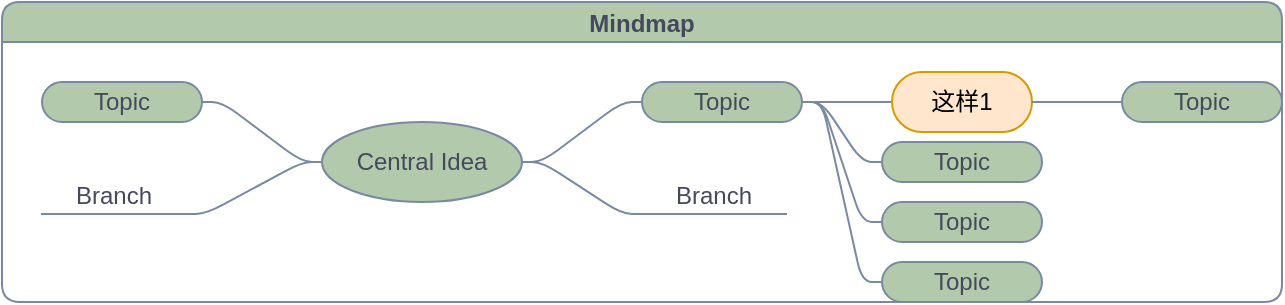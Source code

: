 <mxfile version="15.5.9" type="github">
  <diagram id="WJ9BeAuLm62Ba0F3D9UN" name="第 1 页">
    <mxGraphModel dx="1162" dy="724" grid="1" gridSize="10" guides="1" tooltips="1" connect="1" arrows="1" fold="1" page="1" pageScale="1" pageWidth="827" pageHeight="1169" math="0" shadow="0">
      <root>
        <mxCell id="0" />
        <mxCell id="1" parent="0" />
        <mxCell id="N2kTKkAlgSf3bYL6WLcB-12" value="Mindmap" style="swimlane;startSize=20;horizontal=1;containerType=tree;rounded=1;fillColor=#B2C9AB;strokeColor=#788AA3;fontColor=#46495D;" vertex="1" parent="1">
          <mxGeometry x="10" y="110" width="640" height="150" as="geometry">
            <mxRectangle x="210" y="160" width="90" height="20" as="alternateBounds" />
          </mxGeometry>
        </mxCell>
        <mxCell id="N2kTKkAlgSf3bYL6WLcB-13" value="" style="edgeStyle=entityRelationEdgeStyle;startArrow=none;endArrow=none;segment=10;strokeColor=#788AA3;fontColor=#46495D;" edge="1" parent="N2kTKkAlgSf3bYL6WLcB-12" source="N2kTKkAlgSf3bYL6WLcB-17" target="N2kTKkAlgSf3bYL6WLcB-18">
          <mxGeometry relative="1" as="geometry" />
        </mxCell>
        <mxCell id="N2kTKkAlgSf3bYL6WLcB-14" value="" style="edgeStyle=entityRelationEdgeStyle;startArrow=none;endArrow=none;segment=10;strokeColor=#788AA3;fontColor=#46495D;" edge="1" parent="N2kTKkAlgSf3bYL6WLcB-12" source="N2kTKkAlgSf3bYL6WLcB-17" target="N2kTKkAlgSf3bYL6WLcB-19">
          <mxGeometry relative="1" as="geometry" />
        </mxCell>
        <mxCell id="N2kTKkAlgSf3bYL6WLcB-15" value="" style="edgeStyle=entityRelationEdgeStyle;startArrow=none;endArrow=none;segment=10;strokeColor=#788AA3;fontColor=#46495D;" edge="1" parent="N2kTKkAlgSf3bYL6WLcB-12" source="N2kTKkAlgSf3bYL6WLcB-17" target="N2kTKkAlgSf3bYL6WLcB-20">
          <mxGeometry relative="1" as="geometry" />
        </mxCell>
        <mxCell id="N2kTKkAlgSf3bYL6WLcB-16" value="" style="edgeStyle=entityRelationEdgeStyle;startArrow=none;endArrow=none;segment=10;strokeColor=#788AA3;fontColor=#46495D;" edge="1" parent="N2kTKkAlgSf3bYL6WLcB-12" source="N2kTKkAlgSf3bYL6WLcB-17" target="N2kTKkAlgSf3bYL6WLcB-21">
          <mxGeometry relative="1" as="geometry" />
        </mxCell>
        <mxCell id="N2kTKkAlgSf3bYL6WLcB-17" value="Central Idea" style="ellipse;whiteSpace=wrap;html=1;align=center;treeFolding=1;treeMoving=1;newEdgeStyle={&quot;edgeStyle&quot;:&quot;entityRelationEdgeStyle&quot;,&quot;startArrow&quot;:&quot;none&quot;,&quot;endArrow&quot;:&quot;none&quot;,&quot;segment&quot;:10,&quot;curved&quot;:1};rounded=1;fillColor=#B2C9AB;strokeColor=#788AA3;fontColor=#46495D;" vertex="1" parent="N2kTKkAlgSf3bYL6WLcB-12">
          <mxGeometry x="160" y="60" width="100" height="40" as="geometry" />
        </mxCell>
        <mxCell id="N2kTKkAlgSf3bYL6WLcB-18" value="Topic" style="whiteSpace=wrap;html=1;arcSize=50;align=center;verticalAlign=middle;strokeWidth=1;autosize=1;spacing=4;treeFolding=1;treeMoving=1;newEdgeStyle={&quot;edgeStyle&quot;:&quot;entityRelationEdgeStyle&quot;,&quot;startArrow&quot;:&quot;none&quot;,&quot;endArrow&quot;:&quot;none&quot;,&quot;segment&quot;:10,&quot;curved&quot;:1};rounded=1;fillColor=#B2C9AB;strokeColor=#788AA3;fontColor=#46495D;" vertex="1" parent="N2kTKkAlgSf3bYL6WLcB-12">
          <mxGeometry x="320" y="40" width="80" height="20" as="geometry" />
        </mxCell>
        <mxCell id="N2kTKkAlgSf3bYL6WLcB-19" value="Branch" style="whiteSpace=wrap;html=1;shape=partialRectangle;top=0;left=0;bottom=1;right=0;points=[[0,1],[1,1]];fillColor=none;align=center;verticalAlign=bottom;routingCenterY=0.5;snapToPoint=1;autosize=1;treeFolding=1;treeMoving=1;newEdgeStyle={&quot;edgeStyle&quot;:&quot;entityRelationEdgeStyle&quot;,&quot;startArrow&quot;:&quot;none&quot;,&quot;endArrow&quot;:&quot;none&quot;,&quot;segment&quot;:10,&quot;curved&quot;:1};rounded=1;strokeColor=#788AA3;fontColor=#46495D;" vertex="1" parent="N2kTKkAlgSf3bYL6WLcB-12">
          <mxGeometry x="320" y="80" width="72" height="26" as="geometry" />
        </mxCell>
        <mxCell id="N2kTKkAlgSf3bYL6WLcB-20" value="Topic" style="whiteSpace=wrap;html=1;arcSize=50;align=center;verticalAlign=middle;strokeWidth=1;autosize=1;spacing=4;treeFolding=1;treeMoving=1;newEdgeStyle={&quot;edgeStyle&quot;:&quot;entityRelationEdgeStyle&quot;,&quot;startArrow&quot;:&quot;none&quot;,&quot;endArrow&quot;:&quot;none&quot;,&quot;segment&quot;:10,&quot;curved&quot;:1};rounded=1;fillColor=#B2C9AB;strokeColor=#788AA3;fontColor=#46495D;" vertex="1" parent="N2kTKkAlgSf3bYL6WLcB-12">
          <mxGeometry x="20" y="40" width="80" height="20" as="geometry" />
        </mxCell>
        <mxCell id="N2kTKkAlgSf3bYL6WLcB-21" value="Branch" style="whiteSpace=wrap;html=1;shape=partialRectangle;top=0;left=0;bottom=1;right=0;points=[[0,1],[1,1]];fillColor=none;align=center;verticalAlign=bottom;routingCenterY=0.5;snapToPoint=1;autosize=1;treeFolding=1;treeMoving=1;newEdgeStyle={&quot;edgeStyle&quot;:&quot;entityRelationEdgeStyle&quot;,&quot;startArrow&quot;:&quot;none&quot;,&quot;endArrow&quot;:&quot;none&quot;,&quot;segment&quot;:10,&quot;curved&quot;:1};rounded=1;strokeColor=#788AA3;fontColor=#46495D;" vertex="1" parent="N2kTKkAlgSf3bYL6WLcB-12">
          <mxGeometry x="20" y="80" width="72" height="26" as="geometry" />
        </mxCell>
        <mxCell id="N2kTKkAlgSf3bYL6WLcB-22" value="" style="edgeStyle=entityRelationEdgeStyle;startArrow=none;endArrow=none;segment=10;strokeColor=#788AA3;fontColor=#46495D;" edge="1" target="N2kTKkAlgSf3bYL6WLcB-23" source="N2kTKkAlgSf3bYL6WLcB-18" parent="N2kTKkAlgSf3bYL6WLcB-12">
          <mxGeometry relative="1" as="geometry">
            <mxPoint x="470" y="240" as="sourcePoint" />
          </mxGeometry>
        </mxCell>
        <mxCell id="N2kTKkAlgSf3bYL6WLcB-23" value="这样1" style="whiteSpace=wrap;html=1;arcSize=50;align=center;verticalAlign=middle;strokeWidth=1;autosize=1;spacing=4;treeFolding=1;treeMoving=1;newEdgeStyle={&quot;edgeStyle&quot;:&quot;entityRelationEdgeStyle&quot;,&quot;startArrow&quot;:&quot;none&quot;,&quot;endArrow&quot;:&quot;none&quot;,&quot;segment&quot;:10,&quot;curved&quot;:1};rounded=1;fillColor=#ffe6cc;strokeColor=#d79b00;" vertex="1" parent="N2kTKkAlgSf3bYL6WLcB-12">
          <mxGeometry x="445" y="35" width="70" height="30" as="geometry" />
        </mxCell>
        <mxCell id="N2kTKkAlgSf3bYL6WLcB-24" value="" style="edgeStyle=entityRelationEdgeStyle;startArrow=none;endArrow=none;segment=10;strokeColor=#788AA3;fontColor=#46495D;" edge="1" target="N2kTKkAlgSf3bYL6WLcB-25" source="N2kTKkAlgSf3bYL6WLcB-18" parent="N2kTKkAlgSf3bYL6WLcB-12">
          <mxGeometry relative="1" as="geometry">
            <mxPoint x="470" y="240" as="sourcePoint" />
          </mxGeometry>
        </mxCell>
        <mxCell id="N2kTKkAlgSf3bYL6WLcB-25" value="Topic" style="whiteSpace=wrap;html=1;arcSize=50;align=center;verticalAlign=middle;strokeWidth=1;autosize=1;spacing=4;treeFolding=1;treeMoving=1;newEdgeStyle={&quot;edgeStyle&quot;:&quot;entityRelationEdgeStyle&quot;,&quot;startArrow&quot;:&quot;none&quot;,&quot;endArrow&quot;:&quot;none&quot;,&quot;segment&quot;:10,&quot;curved&quot;:1};rounded=1;fillColor=#B2C9AB;strokeColor=#788AA3;fontColor=#46495D;" vertex="1" parent="N2kTKkAlgSf3bYL6WLcB-12">
          <mxGeometry x="440" y="100" width="80" height="20" as="geometry" />
        </mxCell>
        <mxCell id="N2kTKkAlgSf3bYL6WLcB-26" value="" style="edgeStyle=entityRelationEdgeStyle;startArrow=none;endArrow=none;segment=10;strokeColor=#788AA3;fontColor=#46495D;" edge="1" target="N2kTKkAlgSf3bYL6WLcB-27" source="N2kTKkAlgSf3bYL6WLcB-18" parent="N2kTKkAlgSf3bYL6WLcB-12">
          <mxGeometry relative="1" as="geometry">
            <mxPoint x="610" y="210" as="sourcePoint" />
          </mxGeometry>
        </mxCell>
        <mxCell id="N2kTKkAlgSf3bYL6WLcB-27" value="Topic" style="whiteSpace=wrap;html=1;arcSize=50;align=center;verticalAlign=middle;strokeWidth=1;autosize=1;spacing=4;treeFolding=1;treeMoving=1;newEdgeStyle={&quot;edgeStyle&quot;:&quot;entityRelationEdgeStyle&quot;,&quot;startArrow&quot;:&quot;none&quot;,&quot;endArrow&quot;:&quot;none&quot;,&quot;segment&quot;:10,&quot;curved&quot;:1};rounded=1;fillColor=#B2C9AB;strokeColor=#788AA3;fontColor=#46495D;" vertex="1" parent="N2kTKkAlgSf3bYL6WLcB-12">
          <mxGeometry x="440" y="70" width="80" height="20" as="geometry" />
        </mxCell>
        <mxCell id="N2kTKkAlgSf3bYL6WLcB-28" value="" style="edgeStyle=entityRelationEdgeStyle;startArrow=none;endArrow=none;segment=10;strokeColor=#788AA3;fontColor=#46495D;" edge="1" target="N2kTKkAlgSf3bYL6WLcB-29" source="N2kTKkAlgSf3bYL6WLcB-18" parent="N2kTKkAlgSf3bYL6WLcB-12">
          <mxGeometry relative="1" as="geometry">
            <mxPoint x="610" y="210" as="sourcePoint" />
          </mxGeometry>
        </mxCell>
        <mxCell id="N2kTKkAlgSf3bYL6WLcB-29" value="Topic" style="whiteSpace=wrap;html=1;arcSize=50;align=center;verticalAlign=middle;strokeWidth=1;autosize=1;spacing=4;treeFolding=1;treeMoving=1;newEdgeStyle={&quot;edgeStyle&quot;:&quot;entityRelationEdgeStyle&quot;,&quot;startArrow&quot;:&quot;none&quot;,&quot;endArrow&quot;:&quot;none&quot;,&quot;segment&quot;:10,&quot;curved&quot;:1};rounded=1;fillColor=#B2C9AB;strokeColor=#788AA3;fontColor=#46495D;" vertex="1" parent="N2kTKkAlgSf3bYL6WLcB-12">
          <mxGeometry x="440" y="130" width="80" height="20" as="geometry" />
        </mxCell>
        <mxCell id="N2kTKkAlgSf3bYL6WLcB-30" value="" style="edgeStyle=entityRelationEdgeStyle;startArrow=none;endArrow=none;segment=10;strokeColor=#788AA3;fontColor=#46495D;" edge="1" target="N2kTKkAlgSf3bYL6WLcB-31" source="N2kTKkAlgSf3bYL6WLcB-23" parent="N2kTKkAlgSf3bYL6WLcB-12">
          <mxGeometry relative="1" as="geometry">
            <mxPoint x="410" y="160" as="sourcePoint" />
          </mxGeometry>
        </mxCell>
        <mxCell id="N2kTKkAlgSf3bYL6WLcB-31" value="Topic" style="whiteSpace=wrap;html=1;arcSize=50;align=center;verticalAlign=middle;strokeWidth=1;autosize=1;spacing=4;treeFolding=1;treeMoving=1;newEdgeStyle={&quot;edgeStyle&quot;:&quot;entityRelationEdgeStyle&quot;,&quot;startArrow&quot;:&quot;none&quot;,&quot;endArrow&quot;:&quot;none&quot;,&quot;segment&quot;:10,&quot;curved&quot;:1};rounded=1;fillColor=#B2C9AB;strokeColor=#788AA3;fontColor=#46495D;" vertex="1" parent="N2kTKkAlgSf3bYL6WLcB-12">
          <mxGeometry x="560" y="40" width="80" height="20" as="geometry" />
        </mxCell>
      </root>
    </mxGraphModel>
  </diagram>
</mxfile>
